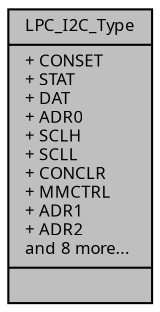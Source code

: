 digraph "LPC_I2C_Type"
{
  edge [fontname="Sans",fontsize="8",labelfontname="Sans",labelfontsize="8"];
  node [fontname="Sans",fontsize="8",shape=record];
  Node1 [label="{LPC_I2C_Type\n|+ CONSET\l+ STAT\l+ DAT\l+ ADR0\l+ SCLH\l+ SCLL\l+ CONCLR\l+ MMCTRL\l+ ADR1\l+ ADR2\land 8 more...\l|}",height=0.2,width=0.4,color="black", fillcolor="grey75", style="filled", fontcolor="black"];
}
